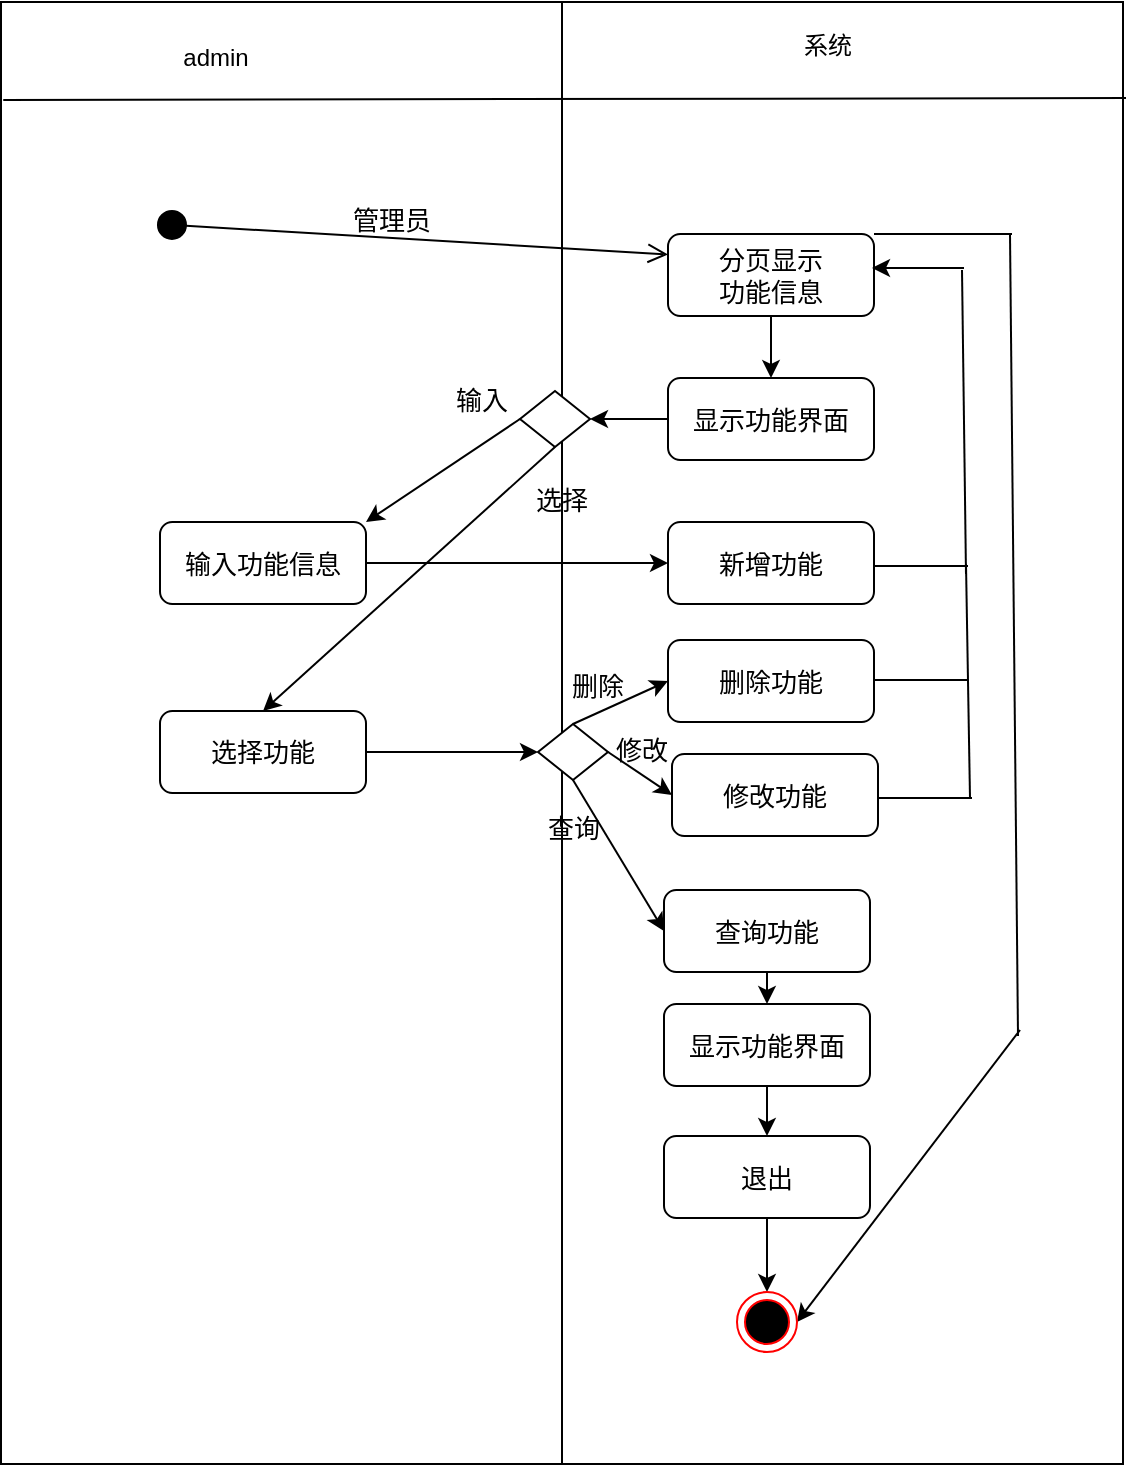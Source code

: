 <mxfile version="20.6.0" type="github">
  <diagram id="gBH4EsTj5TEoexQeygFF" name="第 1 页">
    <mxGraphModel dx="1221" dy="706" grid="0" gridSize="10" guides="1" tooltips="1" connect="1" arrows="1" fold="1" page="1" pageScale="1" pageWidth="827" pageHeight="1169" math="0" shadow="0">
      <root>
        <mxCell id="0" />
        <mxCell id="1" parent="0" />
        <mxCell id="DXcyB1h3Fx_Xpm3eHu00-58" value="" style="rounded=0;whiteSpace=wrap;html=1;fontSize=13;" vertex="1" parent="1">
          <mxGeometry x="173.5" y="70" width="561" height="731" as="geometry" />
        </mxCell>
        <mxCell id="DXcyB1h3Fx_Xpm3eHu00-3" value="" style="endArrow=none;html=1;rounded=0;exitX=0.002;exitY=0.067;exitDx=0;exitDy=0;exitPerimeter=0;" edge="1" parent="1" source="DXcyB1h3Fx_Xpm3eHu00-58">
          <mxGeometry width="50" height="50" relative="1" as="geometry">
            <mxPoint x="177" y="122" as="sourcePoint" />
            <mxPoint x="736" y="118" as="targetPoint" />
          </mxGeometry>
        </mxCell>
        <mxCell id="DXcyB1h3Fx_Xpm3eHu00-5" value="" style="endArrow=none;html=1;rounded=0;exitX=0.5;exitY=1;exitDx=0;exitDy=0;entryX=0.5;entryY=0;entryDx=0;entryDy=0;" edge="1" parent="1" source="DXcyB1h3Fx_Xpm3eHu00-58" target="DXcyB1h3Fx_Xpm3eHu00-58">
          <mxGeometry width="50" height="50" relative="1" as="geometry">
            <mxPoint x="454" y="777" as="sourcePoint" />
            <mxPoint x="433" y="52" as="targetPoint" />
          </mxGeometry>
        </mxCell>
        <mxCell id="DXcyB1h3Fx_Xpm3eHu00-6" value="admin" style="text;html=1;strokeColor=none;fillColor=none;align=center;verticalAlign=middle;whiteSpace=wrap;rounded=0;" vertex="1" parent="1">
          <mxGeometry x="236" y="83" width="90" height="30" as="geometry" />
        </mxCell>
        <mxCell id="DXcyB1h3Fx_Xpm3eHu00-9" value="系统" style="text;html=1;strokeColor=none;fillColor=none;align=center;verticalAlign=middle;whiteSpace=wrap;rounded=0;" vertex="1" parent="1">
          <mxGeometry x="541.5" y="77" width="90" height="30" as="geometry" />
        </mxCell>
        <mxCell id="DXcyB1h3Fx_Xpm3eHu00-10" value="" style="html=1;verticalAlign=bottom;startArrow=circle;startFill=1;endArrow=open;startSize=6;endSize=8;rounded=0;fontSize=13;entryX=0;entryY=0.25;entryDx=0;entryDy=0;" edge="1" parent="1" target="DXcyB1h3Fx_Xpm3eHu00-13">
          <mxGeometry width="80" relative="1" as="geometry">
            <mxPoint x="251" y="181" as="sourcePoint" />
            <mxPoint x="509" y="199" as="targetPoint" />
          </mxGeometry>
        </mxCell>
        <mxCell id="DXcyB1h3Fx_Xpm3eHu00-12" value="管理员" style="text;html=1;strokeColor=none;fillColor=none;align=center;verticalAlign=middle;whiteSpace=wrap;rounded=0;fontSize=13;" vertex="1" parent="1">
          <mxGeometry x="339" y="164" width="60" height="30" as="geometry" />
        </mxCell>
        <mxCell id="DXcyB1h3Fx_Xpm3eHu00-13" value="分页显示&lt;br&gt;功能信息" style="rounded=1;whiteSpace=wrap;html=1;fontSize=13;" vertex="1" parent="1">
          <mxGeometry x="507" y="186" width="103" height="41" as="geometry" />
        </mxCell>
        <mxCell id="DXcyB1h3Fx_Xpm3eHu00-15" value="显示功能界面" style="rounded=1;whiteSpace=wrap;html=1;fontSize=13;" vertex="1" parent="1">
          <mxGeometry x="507" y="258" width="103" height="41" as="geometry" />
        </mxCell>
        <mxCell id="DXcyB1h3Fx_Xpm3eHu00-16" value="" style="endArrow=classic;html=1;rounded=0;fontSize=13;exitX=0.5;exitY=1;exitDx=0;exitDy=0;" edge="1" parent="1" source="DXcyB1h3Fx_Xpm3eHu00-13" target="DXcyB1h3Fx_Xpm3eHu00-15">
          <mxGeometry width="50" height="50" relative="1" as="geometry">
            <mxPoint x="386" y="298" as="sourcePoint" />
            <mxPoint x="436" y="248" as="targetPoint" />
          </mxGeometry>
        </mxCell>
        <mxCell id="DXcyB1h3Fx_Xpm3eHu00-17" value="" style="endArrow=classic;html=1;rounded=0;fontSize=13;exitX=1;exitY=0.5;exitDx=0;exitDy=0;entryX=0;entryY=0.5;entryDx=0;entryDy=0;" edge="1" parent="1" source="DXcyB1h3Fx_Xpm3eHu00-23" target="DXcyB1h3Fx_Xpm3eHu00-28">
          <mxGeometry width="50" height="50" relative="1" as="geometry">
            <mxPoint x="386" y="298" as="sourcePoint" />
            <mxPoint x="563" y="390" as="targetPoint" />
          </mxGeometry>
        </mxCell>
        <mxCell id="DXcyB1h3Fx_Xpm3eHu00-19" value="选择功能" style="rounded=1;whiteSpace=wrap;html=1;fontSize=13;" vertex="1" parent="1">
          <mxGeometry x="253" y="424.5" width="103" height="41" as="geometry" />
        </mxCell>
        <mxCell id="DXcyB1h3Fx_Xpm3eHu00-20" value="" style="endArrow=classic;html=1;rounded=0;fontSize=13;exitX=1;exitY=0.5;exitDx=0;exitDy=0;entryX=0;entryY=0.5;entryDx=0;entryDy=0;" edge="1" parent="1" source="DXcyB1h3Fx_Xpm3eHu00-19" target="DXcyB1h3Fx_Xpm3eHu00-29">
          <mxGeometry width="50" height="50" relative="1" as="geometry">
            <mxPoint x="386" y="298" as="sourcePoint" />
            <mxPoint x="494" y="346" as="targetPoint" />
          </mxGeometry>
        </mxCell>
        <mxCell id="DXcyB1h3Fx_Xpm3eHu00-21" value="查询功能" style="rounded=1;whiteSpace=wrap;html=1;fontSize=13;" vertex="1" parent="1">
          <mxGeometry x="505" y="514" width="103" height="41" as="geometry" />
        </mxCell>
        <mxCell id="DXcyB1h3Fx_Xpm3eHu00-23" value="输入功能信息" style="rounded=1;whiteSpace=wrap;html=1;fontSize=13;" vertex="1" parent="1">
          <mxGeometry x="253" y="330" width="103" height="41" as="geometry" />
        </mxCell>
        <mxCell id="DXcyB1h3Fx_Xpm3eHu00-24" value="" style="endArrow=none;html=1;rounded=0;fontSize=13;" edge="1" parent="1">
          <mxGeometry width="50" height="50" relative="1" as="geometry">
            <mxPoint x="610" y="352" as="sourcePoint" />
            <mxPoint x="657" y="352" as="targetPoint" />
          </mxGeometry>
        </mxCell>
        <mxCell id="DXcyB1h3Fx_Xpm3eHu00-25" value="" style="endArrow=none;html=1;rounded=0;fontSize=13;" edge="1" parent="1">
          <mxGeometry width="50" height="50" relative="1" as="geometry">
            <mxPoint x="656" y="356" as="sourcePoint" />
            <mxPoint x="654" y="204" as="targetPoint" />
          </mxGeometry>
        </mxCell>
        <mxCell id="DXcyB1h3Fx_Xpm3eHu00-26" value="" style="endArrow=classic;html=1;rounded=0;fontSize=13;" edge="1" parent="1">
          <mxGeometry width="50" height="50" relative="1" as="geometry">
            <mxPoint x="655" y="203" as="sourcePoint" />
            <mxPoint x="609" y="203" as="targetPoint" />
          </mxGeometry>
        </mxCell>
        <mxCell id="DXcyB1h3Fx_Xpm3eHu00-27" value="删除功能" style="rounded=1;whiteSpace=wrap;html=1;fontSize=13;" vertex="1" parent="1">
          <mxGeometry x="507" y="389" width="103" height="41" as="geometry" />
        </mxCell>
        <mxCell id="DXcyB1h3Fx_Xpm3eHu00-28" value="新增功能" style="rounded=1;whiteSpace=wrap;html=1;fontSize=13;" vertex="1" parent="1">
          <mxGeometry x="507" y="330" width="103" height="41" as="geometry" />
        </mxCell>
        <mxCell id="DXcyB1h3Fx_Xpm3eHu00-29" value="" style="rhombus;whiteSpace=wrap;html=1;fontSize=13;" vertex="1" parent="1">
          <mxGeometry x="442" y="431" width="35" height="28" as="geometry" />
        </mxCell>
        <mxCell id="DXcyB1h3Fx_Xpm3eHu00-30" value="" style="endArrow=classic;html=1;rounded=0;fontSize=13;entryX=1;entryY=0;entryDx=0;entryDy=0;exitX=0;exitY=0.5;exitDx=0;exitDy=0;" edge="1" parent="1" source="DXcyB1h3Fx_Xpm3eHu00-46" target="DXcyB1h3Fx_Xpm3eHu00-23">
          <mxGeometry width="50" height="50" relative="1" as="geometry">
            <mxPoint x="386" y="407" as="sourcePoint" />
            <mxPoint x="436" y="357" as="targetPoint" />
          </mxGeometry>
        </mxCell>
        <mxCell id="DXcyB1h3Fx_Xpm3eHu00-31" value="" style="endArrow=classic;html=1;rounded=0;fontSize=13;exitX=0.5;exitY=0;exitDx=0;exitDy=0;entryX=0;entryY=0.5;entryDx=0;entryDy=0;" edge="1" parent="1" source="DXcyB1h3Fx_Xpm3eHu00-29" target="DXcyB1h3Fx_Xpm3eHu00-27">
          <mxGeometry width="50" height="50" relative="1" as="geometry">
            <mxPoint x="386" y="407" as="sourcePoint" />
            <mxPoint x="436" y="357" as="targetPoint" />
          </mxGeometry>
        </mxCell>
        <mxCell id="DXcyB1h3Fx_Xpm3eHu00-32" value="" style="endArrow=classic;html=1;rounded=0;fontSize=13;exitX=0.5;exitY=1;exitDx=0;exitDy=0;entryX=0;entryY=0.5;entryDx=0;entryDy=0;" edge="1" parent="1" source="DXcyB1h3Fx_Xpm3eHu00-29" target="DXcyB1h3Fx_Xpm3eHu00-21">
          <mxGeometry width="50" height="50" relative="1" as="geometry">
            <mxPoint x="386" y="407" as="sourcePoint" />
            <mxPoint x="436" y="357" as="targetPoint" />
          </mxGeometry>
        </mxCell>
        <mxCell id="DXcyB1h3Fx_Xpm3eHu00-33" value="删除" style="text;html=1;strokeColor=none;fillColor=none;align=center;verticalAlign=middle;whiteSpace=wrap;rounded=0;fontSize=13;" vertex="1" parent="1">
          <mxGeometry x="442" y="397" width="60" height="30" as="geometry" />
        </mxCell>
        <mxCell id="DXcyB1h3Fx_Xpm3eHu00-34" value="查询" style="text;html=1;strokeColor=none;fillColor=none;align=center;verticalAlign=middle;whiteSpace=wrap;rounded=0;fontSize=13;" vertex="1" parent="1">
          <mxGeometry x="429.5" y="468" width="60" height="30" as="geometry" />
        </mxCell>
        <mxCell id="DXcyB1h3Fx_Xpm3eHu00-35" value="" style="endArrow=classic;html=1;rounded=0;fontSize=13;exitX=0.5;exitY=1;exitDx=0;exitDy=0;entryX=0.5;entryY=0;entryDx=0;entryDy=0;" edge="1" parent="1" source="DXcyB1h3Fx_Xpm3eHu00-21" target="DXcyB1h3Fx_Xpm3eHu00-36">
          <mxGeometry width="50" height="50" relative="1" as="geometry">
            <mxPoint x="386" y="407" as="sourcePoint" />
            <mxPoint x="559" y="530" as="targetPoint" />
          </mxGeometry>
        </mxCell>
        <mxCell id="DXcyB1h3Fx_Xpm3eHu00-36" value="显示功能界面" style="rounded=1;whiteSpace=wrap;html=1;fontSize=13;" vertex="1" parent="1">
          <mxGeometry x="505" y="571" width="103" height="41" as="geometry" />
        </mxCell>
        <mxCell id="DXcyB1h3Fx_Xpm3eHu00-37" value="" style="endArrow=classic;html=1;rounded=0;fontSize=13;entryX=0.5;entryY=0;entryDx=0;entryDy=0;exitX=0.5;exitY=1;exitDx=0;exitDy=0;" edge="1" parent="1" source="DXcyB1h3Fx_Xpm3eHu00-46" target="DXcyB1h3Fx_Xpm3eHu00-19">
          <mxGeometry width="50" height="50" relative="1" as="geometry">
            <mxPoint x="517" y="288.5" as="sourcePoint" />
            <mxPoint x="366" y="340" as="targetPoint" />
          </mxGeometry>
        </mxCell>
        <mxCell id="DXcyB1h3Fx_Xpm3eHu00-39" value="" style="endArrow=classic;html=1;rounded=0;fontSize=13;exitX=1;exitY=0.5;exitDx=0;exitDy=0;entryX=0;entryY=0.5;entryDx=0;entryDy=0;" edge="1" parent="1" source="DXcyB1h3Fx_Xpm3eHu00-29" target="DXcyB1h3Fx_Xpm3eHu00-40">
          <mxGeometry width="50" height="50" relative="1" as="geometry">
            <mxPoint x="386" y="407" as="sourcePoint" />
            <mxPoint x="502" y="452" as="targetPoint" />
          </mxGeometry>
        </mxCell>
        <mxCell id="DXcyB1h3Fx_Xpm3eHu00-40" value="修改功能" style="rounded=1;whiteSpace=wrap;html=1;fontSize=13;" vertex="1" parent="1">
          <mxGeometry x="509" y="446" width="103" height="41" as="geometry" />
        </mxCell>
        <mxCell id="DXcyB1h3Fx_Xpm3eHu00-41" value="" style="endArrow=none;html=1;rounded=0;fontSize=13;" edge="1" parent="1">
          <mxGeometry width="50" height="50" relative="1" as="geometry">
            <mxPoint x="610" y="409" as="sourcePoint" />
            <mxPoint x="657" y="409" as="targetPoint" />
          </mxGeometry>
        </mxCell>
        <mxCell id="DXcyB1h3Fx_Xpm3eHu00-42" value="" style="endArrow=none;html=1;rounded=0;fontSize=13;" edge="1" parent="1">
          <mxGeometry width="50" height="50" relative="1" as="geometry">
            <mxPoint x="612" y="468" as="sourcePoint" />
            <mxPoint x="659" y="468" as="targetPoint" />
          </mxGeometry>
        </mxCell>
        <mxCell id="DXcyB1h3Fx_Xpm3eHu00-43" value="" style="endArrow=none;html=1;rounded=0;fontSize=13;" edge="1" parent="1">
          <mxGeometry width="50" height="50" relative="1" as="geometry">
            <mxPoint x="658" y="468" as="sourcePoint" />
            <mxPoint x="656" y="351" as="targetPoint" />
          </mxGeometry>
        </mxCell>
        <mxCell id="DXcyB1h3Fx_Xpm3eHu00-44" value="修改" style="text;html=1;strokeColor=none;fillColor=none;align=center;verticalAlign=middle;whiteSpace=wrap;rounded=0;fontSize=13;" vertex="1" parent="1">
          <mxGeometry x="464" y="429" width="60" height="30" as="geometry" />
        </mxCell>
        <mxCell id="DXcyB1h3Fx_Xpm3eHu00-46" value="" style="rhombus;whiteSpace=wrap;html=1;fontSize=13;" vertex="1" parent="1">
          <mxGeometry x="433" y="264.5" width="35" height="28" as="geometry" />
        </mxCell>
        <mxCell id="DXcyB1h3Fx_Xpm3eHu00-47" value="" style="endArrow=classic;html=1;rounded=0;fontSize=13;entryX=1;entryY=0.5;entryDx=0;entryDy=0;exitX=0;exitY=0.5;exitDx=0;exitDy=0;" edge="1" parent="1" source="DXcyB1h3Fx_Xpm3eHu00-15" target="DXcyB1h3Fx_Xpm3eHu00-46">
          <mxGeometry width="50" height="50" relative="1" as="geometry">
            <mxPoint x="386" y="407" as="sourcePoint" />
            <mxPoint x="436" y="357" as="targetPoint" />
          </mxGeometry>
        </mxCell>
        <mxCell id="DXcyB1h3Fx_Xpm3eHu00-48" value="输入" style="text;html=1;strokeColor=none;fillColor=none;align=center;verticalAlign=middle;whiteSpace=wrap;rounded=0;fontSize=13;" vertex="1" parent="1">
          <mxGeometry x="384" y="254" width="60" height="30" as="geometry" />
        </mxCell>
        <mxCell id="DXcyB1h3Fx_Xpm3eHu00-49" value="选择" style="text;html=1;strokeColor=none;fillColor=none;align=center;verticalAlign=middle;whiteSpace=wrap;rounded=0;fontSize=13;" vertex="1" parent="1">
          <mxGeometry x="424" y="304" width="60" height="30" as="geometry" />
        </mxCell>
        <mxCell id="DXcyB1h3Fx_Xpm3eHu00-51" value="" style="endArrow=none;html=1;rounded=0;fontSize=13;exitX=1;exitY=0;exitDx=0;exitDy=0;" edge="1" parent="1" source="DXcyB1h3Fx_Xpm3eHu00-13">
          <mxGeometry width="50" height="50" relative="1" as="geometry">
            <mxPoint x="386" y="407" as="sourcePoint" />
            <mxPoint x="679" y="186" as="targetPoint" />
          </mxGeometry>
        </mxCell>
        <mxCell id="DXcyB1h3Fx_Xpm3eHu00-52" value="" style="endArrow=none;html=1;rounded=0;fontSize=13;" edge="1" parent="1">
          <mxGeometry width="50" height="50" relative="1" as="geometry">
            <mxPoint x="682" y="587" as="sourcePoint" />
            <mxPoint x="678" y="186" as="targetPoint" />
          </mxGeometry>
        </mxCell>
        <mxCell id="DXcyB1h3Fx_Xpm3eHu00-53" value="" style="endArrow=classic;html=1;rounded=0;fontSize=13;entryX=1;entryY=0.5;entryDx=0;entryDy=0;" edge="1" parent="1" target="DXcyB1h3Fx_Xpm3eHu00-55">
          <mxGeometry width="50" height="50" relative="1" as="geometry">
            <mxPoint x="683" y="584" as="sourcePoint" />
            <mxPoint x="589" y="655" as="targetPoint" />
          </mxGeometry>
        </mxCell>
        <mxCell id="DXcyB1h3Fx_Xpm3eHu00-54" value="" style="endArrow=classic;html=1;rounded=0;fontSize=13;entryX=0.5;entryY=0;entryDx=0;entryDy=0;exitX=0.5;exitY=1;exitDx=0;exitDy=0;" edge="1" parent="1" source="DXcyB1h3Fx_Xpm3eHu00-56" target="DXcyB1h3Fx_Xpm3eHu00-55">
          <mxGeometry width="50" height="50" relative="1" as="geometry">
            <mxPoint x="567" y="659" as="sourcePoint" />
            <mxPoint x="557" y="643" as="targetPoint" />
          </mxGeometry>
        </mxCell>
        <mxCell id="DXcyB1h3Fx_Xpm3eHu00-55" value="" style="ellipse;html=1;shape=endState;fillColor=#000000;strokeColor=#ff0000;fontSize=13;" vertex="1" parent="1">
          <mxGeometry x="541.5" y="715" width="30" height="30" as="geometry" />
        </mxCell>
        <mxCell id="DXcyB1h3Fx_Xpm3eHu00-56" value="退出" style="rounded=1;whiteSpace=wrap;html=1;fontSize=13;" vertex="1" parent="1">
          <mxGeometry x="505" y="637" width="103" height="41" as="geometry" />
        </mxCell>
        <mxCell id="DXcyB1h3Fx_Xpm3eHu00-57" value="" style="endArrow=classic;html=1;rounded=0;fontSize=13;exitX=0.5;exitY=1;exitDx=0;exitDy=0;entryX=0.5;entryY=0;entryDx=0;entryDy=0;" edge="1" parent="1" source="DXcyB1h3Fx_Xpm3eHu00-36" target="DXcyB1h3Fx_Xpm3eHu00-56">
          <mxGeometry width="50" height="50" relative="1" as="geometry">
            <mxPoint x="540.5" y="598" as="sourcePoint" />
            <mxPoint x="442" y="692" as="targetPoint" />
          </mxGeometry>
        </mxCell>
      </root>
    </mxGraphModel>
  </diagram>
</mxfile>
